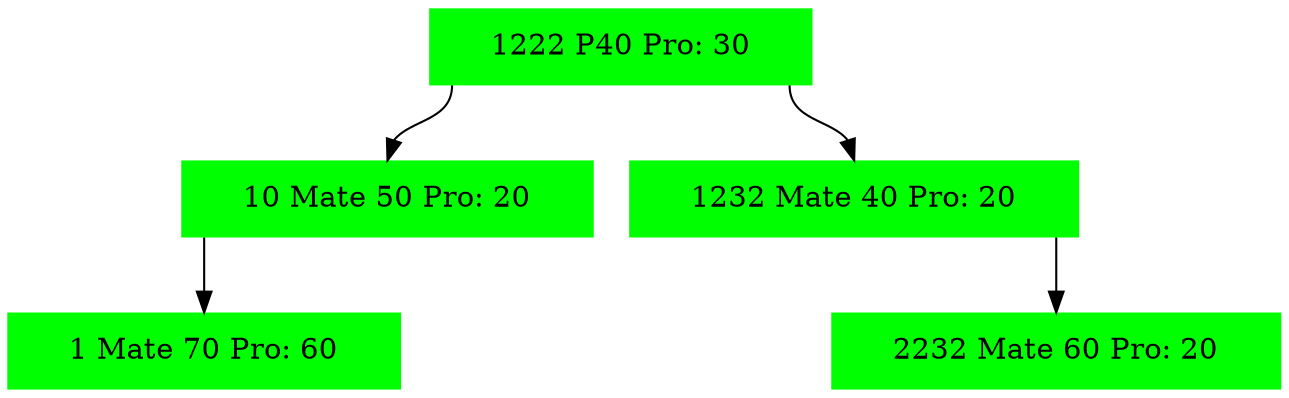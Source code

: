digraph G{
node[shape="record"];
node0xc004686060[label="<f0>|<f1>1222  P40 Pro: 30|<f2>",color=green,style =filled];
node0xc004686120[label="<f0>|<f1>10 Mate 50 Pro: 20|<f2>",color=green,style =filled];
node0xc004686060:f0->node0xc004686120:f1
node0xc0046861e0[label="<f0>|<f1>1 Mate 70 Pro: 60|<f2>",color=green,style =filled];
node0xc004686120:f0->node0xc0046861e0:f1
node0xc0046860c0[label="<f0>|<f1>1232 Mate 40 Pro: 20|<f2>",color=green,style =filled];
node0xc004686060:f2->node0xc0046860c0:f1
node0xc004686180[label="<f0>|<f1>2232 Mate 60 Pro: 20|<f2>",color=green,style =filled];
node0xc0046860c0:f2->node0xc004686180:f1
}
